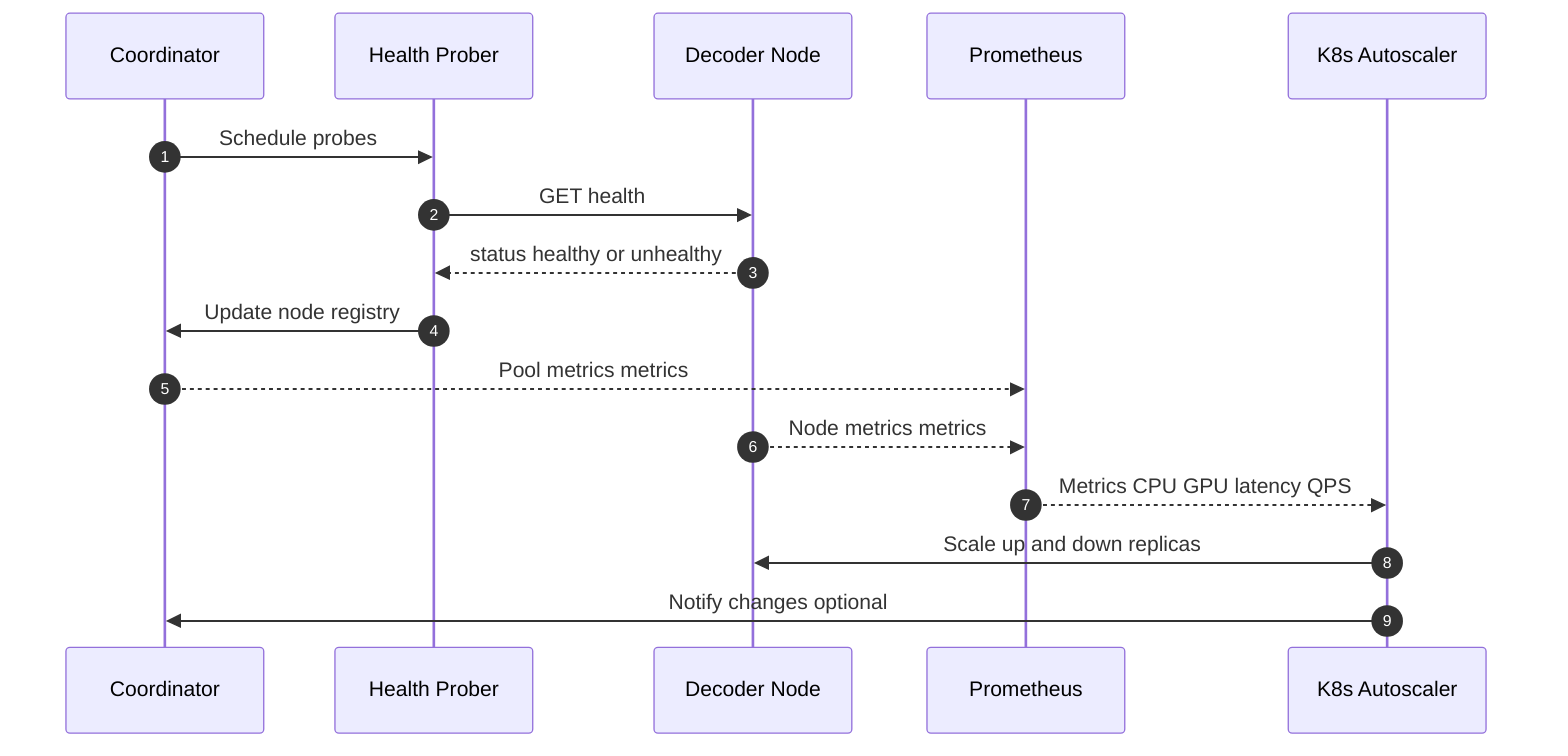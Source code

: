 sequenceDiagram
    autonumber
    participant COORD as Coordinator
    participant HC as Health Prober
    participant DN as Decoder Node
    participant PM as Prometheus
    participant HPA as K8s Autoscaler

    COORD->>HC: Schedule probes
    HC->>DN: GET health
    DN-->>HC: status healthy or unhealthy
    HC->>COORD: Update node registry
    COORD-->>PM: Pool metrics metrics
    DN-->>PM: Node metrics metrics
    PM-->>HPA: Metrics CPU GPU latency QPS
    HPA->>DN: Scale up and down replicas
    HPA->>COORD: Notify changes optional